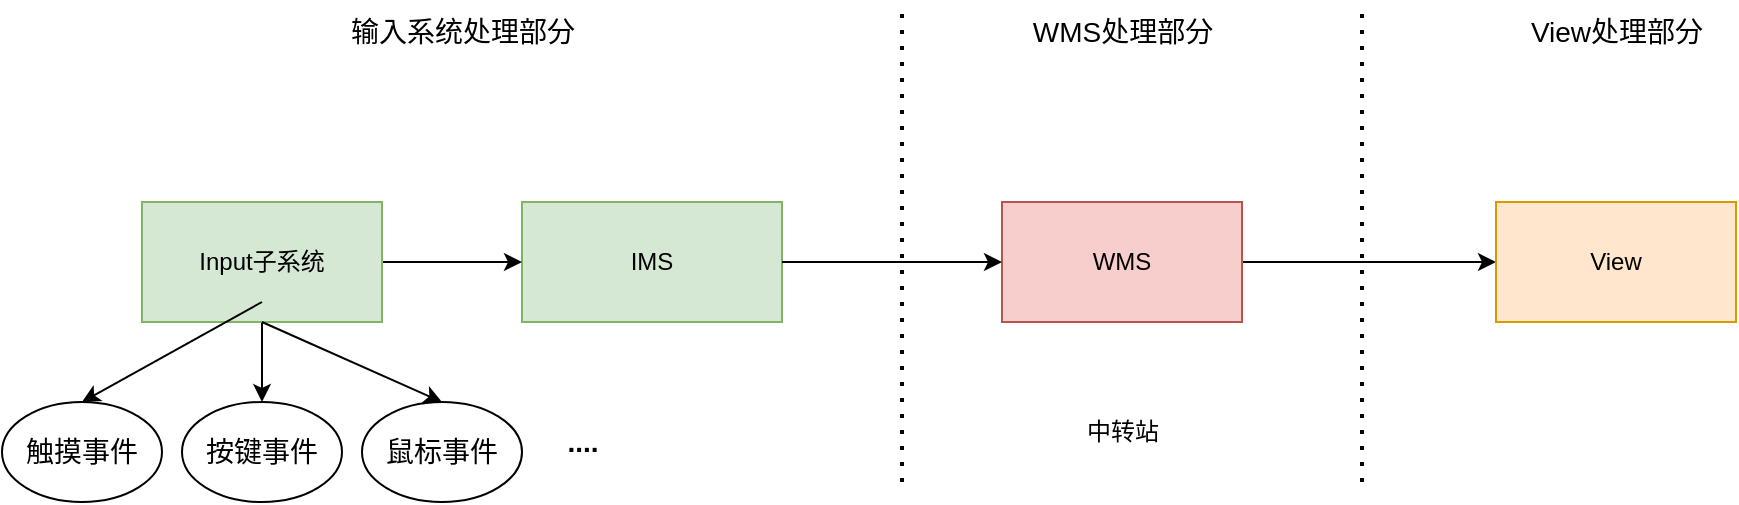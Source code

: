 <mxfile version="20.3.0" type="device"><diagram id="rFhPoaO4-waO1lvvWGCh" name="第 1 页"><mxGraphModel dx="1695" dy="553" grid="1" gridSize="10" guides="1" tooltips="1" connect="1" arrows="1" fold="1" page="1" pageScale="1" pageWidth="827" pageHeight="1169" math="0" shadow="0"><root><mxCell id="0"/><mxCell id="1" parent="0"/><mxCell id="7JCA48mP2lmrQBgIiCPF-2" value="" style="edgeStyle=orthogonalEdgeStyle;rounded=0;orthogonalLoop=1;jettySize=auto;html=1;fontSize=12;fontColor=#45B5FF;entryX=0;entryY=0.5;entryDx=0;entryDy=0;" edge="1" parent="1" source="d3jzupY-XwpTyIFqOVVe-1" target="d3jzupY-XwpTyIFqOVVe-4"><mxGeometry relative="1" as="geometry"><mxPoint x="680" y="230" as="targetPoint"/></mxGeometry></mxCell><mxCell id="d3jzupY-XwpTyIFqOVVe-1" value="WMS" style="rounded=0;whiteSpace=wrap;html=1;fillColor=#f8cecc;strokeColor=#b85450;" parent="1" vertex="1"><mxGeometry x="460" y="200" width="120" height="60" as="geometry"/></mxCell><mxCell id="d3jzupY-XwpTyIFqOVVe-2" value="IMS" style="rounded=0;whiteSpace=wrap;html=1;fillColor=#d5e8d4;strokeColor=#82b366;" parent="1" vertex="1"><mxGeometry x="220" y="200" width="130" height="60" as="geometry"/></mxCell><mxCell id="d3jzupY-XwpTyIFqOVVe-15" value="" style="edgeStyle=orthogonalEdgeStyle;rounded=0;orthogonalLoop=1;jettySize=auto;html=1;fontSize=14;fontColor=#000000;" parent="1" source="d3jzupY-XwpTyIFqOVVe-3" target="d3jzupY-XwpTyIFqOVVe-13" edge="1"><mxGeometry relative="1" as="geometry"/></mxCell><mxCell id="d3jzupY-XwpTyIFqOVVe-20" value="" style="edgeStyle=orthogonalEdgeStyle;rounded=0;orthogonalLoop=1;jettySize=auto;html=1;fontSize=14;fontColor=#000000;" parent="1" source="d3jzupY-XwpTyIFqOVVe-3" target="d3jzupY-XwpTyIFqOVVe-2" edge="1"><mxGeometry relative="1" as="geometry"/></mxCell><mxCell id="d3jzupY-XwpTyIFqOVVe-3" value="Input子系统" style="rounded=0;whiteSpace=wrap;html=1;fillColor=#d5e8d4;strokeColor=#82b366;" parent="1" vertex="1"><mxGeometry x="30" y="200" width="120" height="60" as="geometry"/></mxCell><mxCell id="d3jzupY-XwpTyIFqOVVe-4" value="View" style="rounded=0;whiteSpace=wrap;html=1;fillColor=#ffe6cc;strokeColor=#d79b00;" parent="1" vertex="1"><mxGeometry x="707" y="200" width="120" height="60" as="geometry"/></mxCell><mxCell id="d3jzupY-XwpTyIFqOVVe-5" value="" style="endArrow=none;dashed=1;html=1;dashPattern=1 3;strokeWidth=2;rounded=0;" parent="1" edge="1"><mxGeometry width="50" height="50" relative="1" as="geometry"><mxPoint x="410" y="340" as="sourcePoint"/><mxPoint x="410" y="100" as="targetPoint"/></mxGeometry></mxCell><mxCell id="d3jzupY-XwpTyIFqOVVe-6" value="" style="endArrow=none;dashed=1;html=1;dashPattern=1 3;strokeWidth=2;rounded=0;" parent="1" edge="1"><mxGeometry width="50" height="50" relative="1" as="geometry"><mxPoint x="640" y="340" as="sourcePoint"/><mxPoint x="640" y="100" as="targetPoint"/></mxGeometry></mxCell><mxCell id="d3jzupY-XwpTyIFqOVVe-7" value="输入系统处理部分" style="text;html=1;align=center;verticalAlign=middle;resizable=0;points=[];autosize=1;strokeColor=none;fillColor=none;fontColor=#000000;fontSize=14;" parent="1" vertex="1"><mxGeometry x="120" y="100" width="140" height="30" as="geometry"/></mxCell><mxCell id="d3jzupY-XwpTyIFqOVVe-8" value="WMS处理部分" style="text;html=1;align=center;verticalAlign=middle;resizable=0;points=[];autosize=1;strokeColor=none;fillColor=none;fontSize=14;" parent="1" vertex="1"><mxGeometry x="465" y="100" width="110" height="30" as="geometry"/></mxCell><mxCell id="d3jzupY-XwpTyIFqOVVe-9" value="View处理部分" style="text;html=1;align=center;verticalAlign=middle;resizable=0;points=[];autosize=1;strokeColor=none;fillColor=none;fontSize=14;" parent="1" vertex="1"><mxGeometry x="712" y="100" width="110" height="30" as="geometry"/></mxCell><mxCell id="d3jzupY-XwpTyIFqOVVe-12" value="触摸事件" style="ellipse;whiteSpace=wrap;html=1;fontSize=14;fontColor=#000000;" parent="1" vertex="1"><mxGeometry x="-40" y="300" width="80" height="50" as="geometry"/></mxCell><mxCell id="d3jzupY-XwpTyIFqOVVe-13" value="按键事件" style="ellipse;whiteSpace=wrap;html=1;fontSize=14;fontColor=#000000;" parent="1" vertex="1"><mxGeometry x="50" y="300" width="80" height="50" as="geometry"/></mxCell><mxCell id="d3jzupY-XwpTyIFqOVVe-14" value="鼠标事件" style="ellipse;whiteSpace=wrap;html=1;fontSize=14;fontColor=#000000;" parent="1" vertex="1"><mxGeometry x="140" y="300" width="80" height="50" as="geometry"/></mxCell><mxCell id="d3jzupY-XwpTyIFqOVVe-17" value="" style="endArrow=classic;html=1;rounded=0;fontSize=14;fontColor=#000000;entryX=0.5;entryY=0;entryDx=0;entryDy=0;" parent="1" target="d3jzupY-XwpTyIFqOVVe-12" edge="1"><mxGeometry width="50" height="50" relative="1" as="geometry"><mxPoint x="90" y="250" as="sourcePoint"/><mxPoint x="440" y="260" as="targetPoint"/></mxGeometry></mxCell><mxCell id="d3jzupY-XwpTyIFqOVVe-18" value="" style="endArrow=classic;html=1;rounded=0;fontSize=14;fontColor=#000000;entryX=0.5;entryY=0;entryDx=0;entryDy=0;exitX=0.5;exitY=1;exitDx=0;exitDy=0;" parent="1" source="d3jzupY-XwpTyIFqOVVe-3" target="d3jzupY-XwpTyIFqOVVe-14" edge="1"><mxGeometry width="50" height="50" relative="1" as="geometry"><mxPoint x="94" y="271.02" as="sourcePoint"/><mxPoint x="10" y="310" as="targetPoint"/></mxGeometry></mxCell><mxCell id="d3jzupY-XwpTyIFqOVVe-19" value="...." style="text;html=1;align=center;verticalAlign=middle;resizable=0;points=[];autosize=1;strokeColor=none;fillColor=none;fontSize=14;fontColor=#000000;fontStyle=1" parent="1" vertex="1"><mxGeometry x="230" y="305" width="40" height="30" as="geometry"/></mxCell><mxCell id="7JCA48mP2lmrQBgIiCPF-3" value="" style="endArrow=classic;html=1;rounded=0;fontSize=12;fontColor=#45B5FF;entryX=0;entryY=0.5;entryDx=0;entryDy=0;exitX=1;exitY=0.5;exitDx=0;exitDy=0;" edge="1" parent="1" source="d3jzupY-XwpTyIFqOVVe-2" target="d3jzupY-XwpTyIFqOVVe-1"><mxGeometry width="50" height="50" relative="1" as="geometry"><mxPoint x="440" y="310" as="sourcePoint"/><mxPoint x="490" y="260" as="targetPoint"/></mxGeometry></mxCell><mxCell id="7JCA48mP2lmrQBgIiCPF-4" value="中转站" style="text;html=1;align=center;verticalAlign=middle;resizable=0;points=[];autosize=1;strokeColor=none;fillColor=none;fontSize=12;fontColor=#000000;" vertex="1" parent="1"><mxGeometry x="490" y="300" width="60" height="30" as="geometry"/></mxCell></root></mxGraphModel></diagram></mxfile>